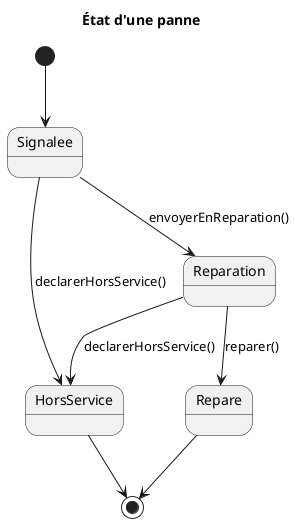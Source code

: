 @startuml
    title État d'une panne

    [*] --> Signalee
    Signalee --> HorsService: declarerHorsService()
    Signalee --> Reparation: envoyerEnReparation()
    Reparation --> Repare: reparer()
    Reparation --> HorsService: declarerHorsService()
    Repare --> [*]
    HorsService --> [*]
@enduml
